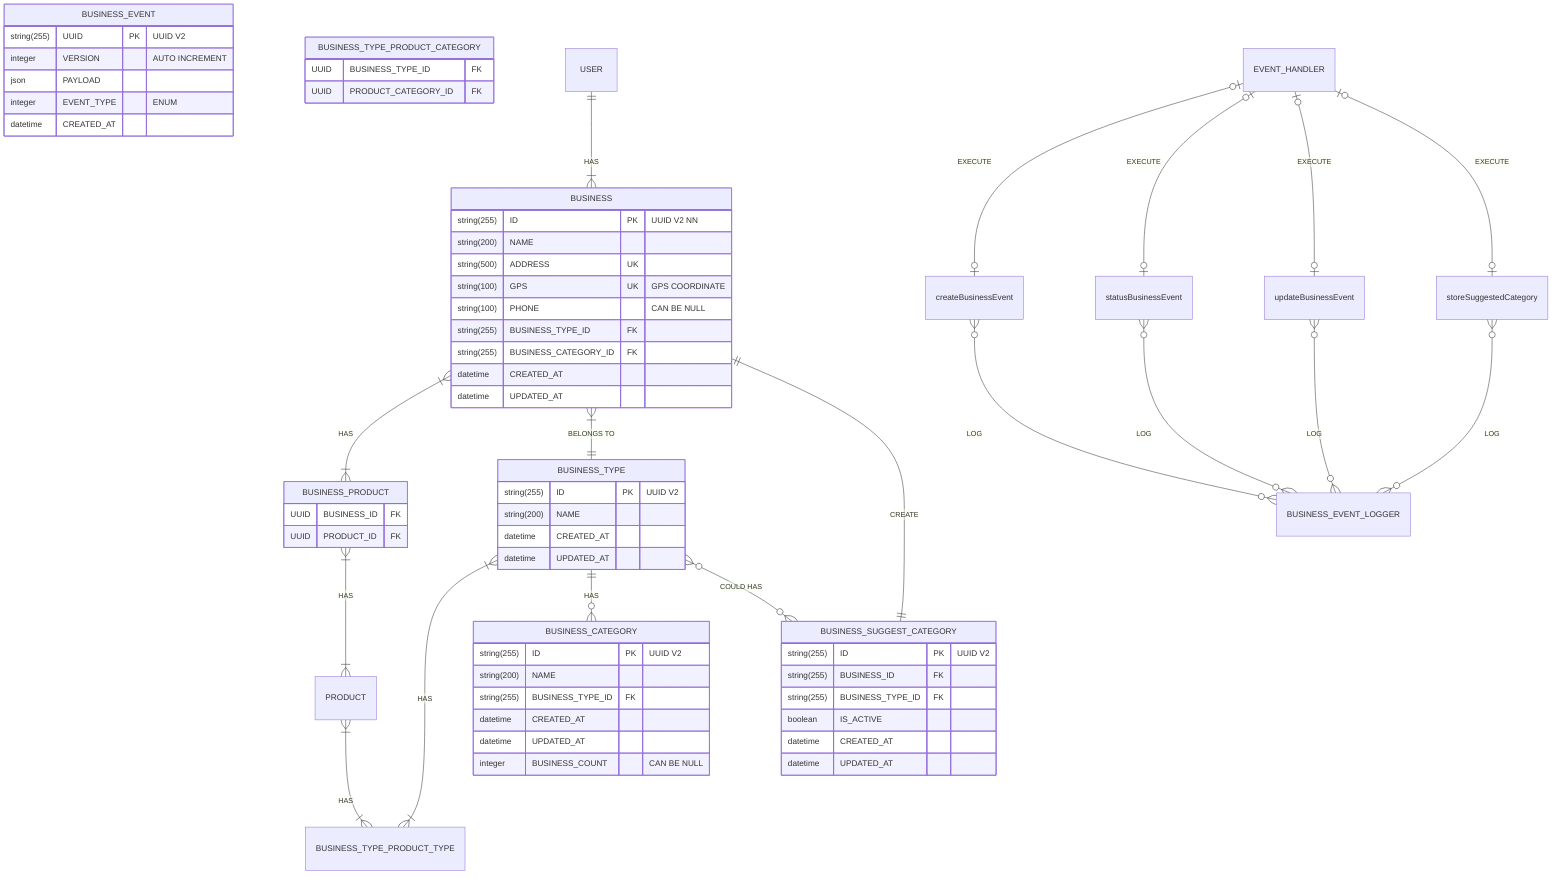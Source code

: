 erDiagram
    BUSINESS {
        string(255) ID PK "UUID V2 NN"
        string(200) NAME ""
        string(500) ADDRESS UK
        string(100) GPS UK "GPS COORDINATE"
        string(100) PHONE "CAN BE NULL"
        string(255) BUSINESS_TYPE_ID FK
        string(255) BUSINESS_CATEGORY_ID FK
        datetime    CREATED_AT
        datetime    UPDATED_AT
    }

    BUSINESS_TYPE {
        string(255) ID PK "UUID V2"
        string(200) NAME
        datetime    CREATED_AT
        datetime    UPDATED_AT
    }
    BUSINESS_CATEGORY {
        string(255) ID PK "UUID V2"
        string(200) NAME
        string(255) BUSINESS_TYPE_ID FK
        datetime    CREATED_AT
        datetime    UPDATED_AT
        integer     BUSINESS_COUNT "CAN BE NULL"
    }

    BUSINESS_SUGGEST_CATEGORY {
        string(255) ID PK "UUID V2"
        string(255) BUSINESS_ID FK
        string(255) BUSINESS_TYPE_ID FK
        boolean     IS_ACTIVE
        datetime    CREATED_AT
        datetime    UPDATED_AT
    }

    BUSINESS_EVENT {
        string(255) UUID PK "UUID V2"
        integer     VERSION "AUTO INCREMENT"
        json        PAYLOAD
        integer     EVENT_TYPE "ENUM"
        datetime    CREATED_AT
    }

    BUSINESS_TYPE_PRODUCT_CATEGORY {
        UUID BUSINESS_TYPE_ID FK
        UUID PRODUCT_CATEGORY_ID FK
    }

    BUSINESS_PRODUCT {
        UUID BUSINESS_ID FK
        UUID PRODUCT_ID FK
    }

    BUSINESS one or more to one or more BUSINESS_PRODUCT : HAS
    BUSINESS_PRODUCT one or more to one or more PRODUCT : HAS
    PRODUCT one or more to one or more BUSINESS_TYPE_PRODUCT_TYPE : HAS
    BUSINESS_TYPE one or more to one or more BUSINESS_TYPE_PRODUCT_TYPE : HAS

    BUSINESS one or more to only one BUSINESS_TYPE : "BELONGS TO"

    BUSINESS_TYPE only one to zero or more BUSINESS_CATEGORY : "HAS"
    BUSINESS_TYPE zero or more to zero or more BUSINESS_SUGGEST_CATEGORY : "COULD HAS"

    BUSINESS only one to only one BUSINESS_SUGGEST_CATEGORY : CREATE


    USER only one to one or more BUSINESS : HAS


    EVENT_HANDLER zero or one to zero or one createBusinessEvent : EXECUTE
    EVENT_HANDLER zero or one to zero or one statusBusinessEvent : EXECUTE
    EVENT_HANDLER zero or one to zero or one updateBusinessEvent : EXECUTE
    EVENT_HANDLER zero or one to zero or one storeSuggestedCategory : EXECUTE

    createBusinessEvent zero or more to zero or more BUSINESS_EVENT_LOGGER : LOG
    statusBusinessEvent zero or more to zero or more BUSINESS_EVENT_LOGGER : LOG
    updateBusinessEvent zero or more to zero or more BUSINESS_EVENT_LOGGER : LOG
    storeSuggestedCategory zero or more to zero or more BUSINESS_EVENT_LOGGER : LOG